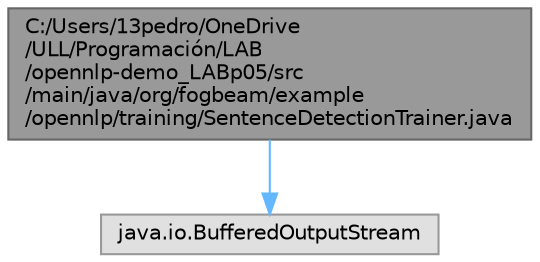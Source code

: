 digraph "C:/Users/13pedro/OneDrive/ULL/Programación/LAB/opennlp-demo_LABp05/src/main/java/org/fogbeam/example/opennlp/training/SentenceDetectionTrainer.java"
{
 // LATEX_PDF_SIZE
  bgcolor="transparent";
  edge [fontname=Helvetica,fontsize=10,labelfontname=Helvetica,labelfontsize=10];
  node [fontname=Helvetica,fontsize=10,shape=box,height=0.2,width=0.4];
  Node1 [id="Node000001",label="C:/Users/13pedro/OneDrive\l/ULL/Programación/LAB\l/opennlp-demo_LABp05/src\l/main/java/org/fogbeam/example\l/opennlp/training/SentenceDetectionTrainer.java",height=0.2,width=0.4,color="gray40", fillcolor="grey60", style="filled", fontcolor="black",tooltip=" "];
  Node1 -> Node2 [id="edge1_Node000001_Node000002",color="steelblue1",style="solid",tooltip=" "];
  Node2 [id="Node000002",label="java.io.BufferedOutputStream",height=0.2,width=0.4,color="grey60", fillcolor="#E0E0E0", style="filled",tooltip=" "];
}
